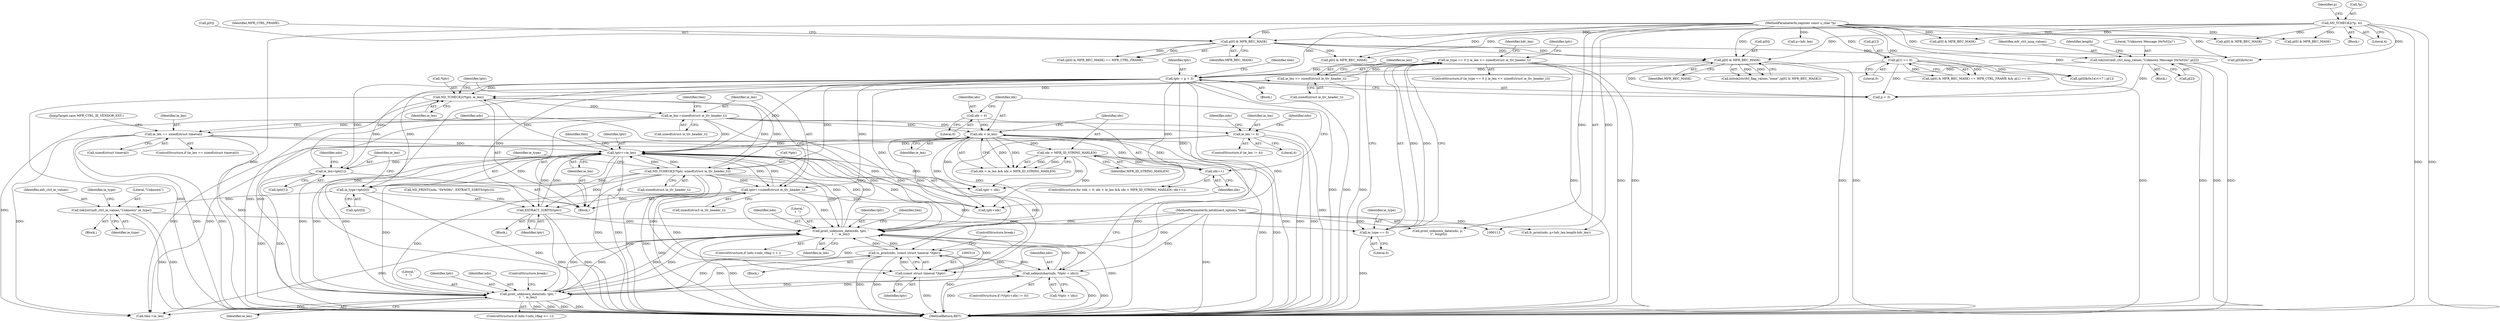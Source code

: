 digraph "0_tcpdump_aa3e54f594385ce7e1e319b0c84999e51192578b@API" {
"1000224" [label="(Call,ie_type == 0 || ie_len <= sizeof(struct ie_tlv_header_t))"];
"1000225" [label="(Call,ie_type == 0)"];
"1000216" [label="(Call,tok2str(mfr_ctrl_ie_values,\"Unknown\",ie_type))"];
"1000200" [label="(Call,ie_type=tptr[0])"];
"1000346" [label="(Call,tptr+=ie_len)"];
"1000306" [label="(Call,ie_len == sizeof(struct timeval))"];
"1000242" [label="(Call,ie_len-=sizeof(struct ie_tlv_header_t))"];
"1000234" [label="(Call,ND_TCHECK2(*tptr, ie_len))"];
"1000195" [label="(Call,ND_TCHECK2(*tptr, sizeof(struct ie_tlv_header_t)))"];
"1000169" [label="(Call,tptr = p + 3)"];
"1000141" [label="(Call,p[1] == 0)"];
"1000115" [label="(MethodParameterIn,register const u_char *p)"];
"1000156" [label="(Call,p[0] & MFR_BEC_MASK)"];
"1000128" [label="(Call,ND_TCHECK2(*p, 4))"];
"1000135" [label="(Call,p[0] & MFR_BEC_MASK)"];
"1000162" [label="(Call,tok2str(mfr_ctrl_msg_values,\"Unknown Message (0x%02x)\",p[2]))"];
"1000205" [label="(Call,ie_len=tptr[1])"];
"1000228" [label="(Call,ie_len <= sizeof(struct ie_tlv_header_t))"];
"1000279" [label="(Call,idx < ie_len)"];
"1000285" [label="(Call,idx++)"];
"1000282" [label="(Call,idx < MFR_ID_STRING_MAXLEN)"];
"1000275" [label="(Call,idx = 0)"];
"1000255" [label="(Call,ie_len != 4)"];
"1000338" [label="(Call,print_unknown_data(ndo, tptr, \"\n\t  \", ie_len))"];
"1000311" [label="(Call,ts_print(ndo, (const struct timeval *)tptr))"];
"1000295" [label="(Call,safeputchar(ndo, *(tptr + idx)))"];
"1000326" [label="(Call,print_unknown_data(ndo, tptr, \"\n\t  \", ie_len))"];
"1000114" [label="(MethodParameterIn,netdissect_options *ndo)"];
"1000238" [label="(Call,tptr+=sizeof(struct ie_tlv_header_t))"];
"1000313" [label="(Call,(const struct timeval *)tptr)"];
"1000269" [label="(Call,EXTRACT_32BITS(tptr))"];
"1000326" [label="(Call,print_unknown_data(ndo, tptr, \"\n\t  \", ie_len))"];
"1000274" [label="(ControlStructure,for (idx = 0; idx < ie_len && idx < MFR_ID_STRING_MAXLEN; idx++))"];
"1000391" [label="(Call,p[0] & MFR_BEC_MASK)"];
"1000117" [label="(Block,)"];
"1000401" [label="(Call,p+hdr_len)"];
"1000308" [label="(Call,sizeof(struct timeval))"];
"1000243" [label="(Identifier,ie_len)"];
"1000235" [label="(Call,*tptr)"];
"1000340" [label="(Identifier,tptr)"];
"1000114" [label="(MethodParameterIn,netdissect_options *ndo)"];
"1000288" [label="(ControlStructure,if (*(tptr+idx) != 0))"];
"1000298" [label="(Call,tptr + idx)"];
"1000295" [label="(Call,safeputchar(ndo, *(tptr + idx)))"];
"1000286" [label="(Identifier,idx)"];
"1000207" [label="(Call,tptr[1])"];
"1000230" [label="(Call,sizeof(struct ie_tlv_header_t))"];
"1000191" [label="(Identifier,tlen)"];
"1000254" [label="(ControlStructure,if (ie_len != 4))"];
"1000137" [label="(Identifier,p)"];
"1000131" [label="(Literal,4)"];
"1000128" [label="(Call,ND_TCHECK2(*p, 4))"];
"1000175" [label="(Identifier,tlen)"];
"1000161" [label="(Block,)"];
"1000313" [label="(Call,(const struct timeval *)tptr)"];
"1000218" [label="(Literal,\"Unknown\")"];
"1000134" [label="(Call,(p[0] & MFR_BEC_MASK) == MFR_CTRL_FRAME)"];
"1000330" [label="(Identifier,ie_len)"];
"1000139" [label="(Identifier,MFR_BEC_MASK)"];
"1000162" [label="(Call,tok2str(mfr_ctrl_msg_values,\"Unknown Message (0x%02x)\",p[2]))"];
"1000153" [label="(Call,bittok2str(frf_flag_values,\"none\",(p[0] & MFR_BEC_MASK)))"];
"1000285" [label="(Call,idx++)"];
"1000226" [label="(Identifier,ie_type)"];
"1000307" [label="(Identifier,ie_len)"];
"1000206" [label="(Identifier,ie_len)"];
"1000277" [label="(Literal,0)"];
"1000136" [label="(Call,p[0])"];
"1000297" [label="(Call,*(tptr + idx))"];
"1000266" [label="(Identifier,ndo)"];
"1000275" [label="(Call,idx = 0)"];
"1000212" [label="(Identifier,ndo)"];
"1000205" [label="(Call,ie_len=tptr[1])"];
"1000256" [label="(Identifier,ie_len)"];
"1000236" [label="(Identifier,tptr)"];
"1000311" [label="(Call,ts_print(ndo, (const struct timeval *)tptr))"];
"1000255" [label="(Call,ie_len != 4)"];
"1000346" [label="(Call,tptr+=ie_len)"];
"1000227" [label="(Literal,0)"];
"1000216" [label="(Call,tok2str(mfr_ctrl_ie_values,\"Unknown\",ie_type))"];
"1000200" [label="(Call,ie_type=tptr[0])"];
"1000165" [label="(Call,p[2])"];
"1000238" [label="(Call,tptr+=sizeof(struct ie_tlv_header_t))"];
"1000224" [label="(Call,ie_type == 0 || ie_len <= sizeof(struct ie_tlv_header_t))"];
"1000217" [label="(Identifier,mfr_ctrl_ie_values)"];
"1000353" [label="(Call,(p[0]&0x1e)<<7 | p[1])"];
"1000344" [label="(Identifier,tlen)"];
"1000280" [label="(Identifier,idx)"];
"1000201" [label="(Identifier,ie_type)"];
"1000234" [label="(Call,ND_TCHECK2(*tptr, ie_len))"];
"1000329" [label="(Literal,\"\n\t  \")"];
"1000169" [label="(Call,tptr = p + 3)"];
"1000164" [label="(Literal,\"Unknown Message (0x%02x)\")"];
"1000160" [label="(Identifier,MFR_BEC_MASK)"];
"1000438" [label="(MethodReturn,RET)"];
"1000140" [label="(Identifier,MFR_CTRL_FRAME)"];
"1000312" [label="(Identifier,ndo)"];
"1000142" [label="(Call,p[1])"];
"1000279" [label="(Call,idx < ie_len)"];
"1000355" [label="(Call,p[0]&0x1e)"];
"1000244" [label="(Call,sizeof(struct ie_tlv_header_t))"];
"1000221" [label="(Identifier,ie_type)"];
"1000332" [label="(ControlStructure,if (ndo->ndo_vflag > 1 ))"];
"1000237" [label="(Identifier,ie_len)"];
"1000315" [label="(Identifier,tptr)"];
"1000264" [label="(Call,ND_PRINT((ndo, \"0x%08x\", EXTRACT_32BITS(tptr))))"];
"1000115" [label="(MethodParameterIn,register const u_char *p)"];
"1000270" [label="(Identifier,tptr)"];
"1000240" [label="(Call,sizeof(struct ie_tlv_header_t))"];
"1000133" [label="(Call,(p[0] & MFR_BEC_MASK) == MFR_CTRL_FRAME && p[1] == 0)"];
"1000141" [label="(Call,p[1] == 0)"];
"1000276" [label="(Identifier,idx)"];
"1000328" [label="(Identifier,tptr)"];
"1000129" [label="(Call,*p)"];
"1000342" [label="(Identifier,ie_len)"];
"1000156" [label="(Call,p[0] & MFR_BEC_MASK)"];
"1000320" [label="(ControlStructure,if (ndo->ndo_vflag <= 1))"];
"1000419" [label="(Call,p[0] & MFR_BEC_MASK)"];
"1000257" [label="(Literal,4)"];
"1000198" [label="(Call,sizeof(struct ie_tlv_header_t))"];
"1000239" [label="(Identifier,tptr)"];
"1000310" [label="(Block,)"];
"1000195" [label="(Call,ND_TCHECK2(*tptr, sizeof(struct ie_tlv_header_t)))"];
"1000348" [label="(Identifier,ie_len)"];
"1000317" [label="(JumpTarget,case MFR_CTRL_IE_VENDOR_EXT:)"];
"1000233" [label="(Identifier,hdr_len)"];
"1000296" [label="(Identifier,ndo)"];
"1000316" [label="(ControlStructure,break;)"];
"1000202" [label="(Call,tptr[0])"];
"1000171" [label="(Call,p + 3)"];
"1000338" [label="(Call,print_unknown_data(ndo, tptr, \"\n\t  \", ie_len))"];
"1000146" [label="(Block,)"];
"1000399" [label="(Call,fr_print(ndo, p+hdr_len,length-hdr_len))"];
"1000305" [label="(ControlStructure,if (ie_len == sizeof(struct timeval)))"];
"1000327" [label="(Identifier,ndo)"];
"1000343" [label="(Call,tlen-=ie_len)"];
"1000247" [label="(Identifier,tlen)"];
"1000283" [label="(Identifier,idx)"];
"1000219" [label="(Identifier,ie_type)"];
"1000170" [label="(Identifier,tptr)"];
"1000145" [label="(Literal,0)"];
"1000291" [label="(Call,tptr+idx)"];
"1000163" [label="(Identifier,mfr_ctrl_msg_values)"];
"1000267" [label="(Block,)"];
"1000223" [label="(ControlStructure,if (ie_type == 0 || ie_len <= sizeof(struct ie_tlv_header_t)))"];
"1000242" [label="(Call,ie_len-=sizeof(struct ie_tlv_header_t))"];
"1000347" [label="(Identifier,tptr)"];
"1000157" [label="(Call,p[0])"];
"1000278" [label="(Call,idx < ie_len && idx < MFR_ID_STRING_MAXLEN)"];
"1000194" [label="(Block,)"];
"1000196" [label="(Call,*tptr)"];
"1000225" [label="(Call,ie_type == 0)"];
"1000284" [label="(Identifier,MFR_ID_STRING_MAXLEN)"];
"1000135" [label="(Call,p[0] & MFR_BEC_MASK)"];
"1000424" [label="(Call,print_unknown_data(ndo, p, \"\n\t\", length))"];
"1000168" [label="(Identifier,length)"];
"1000281" [label="(Identifier,ie_len)"];
"1000306" [label="(Call,ie_len == sizeof(struct timeval))"];
"1000269" [label="(Call,EXTRACT_32BITS(tptr))"];
"1000367" [label="(Call,p[0] & MFR_BEC_MASK)"];
"1000282" [label="(Call,idx < MFR_ID_STRING_MAXLEN)"];
"1000339" [label="(Identifier,ndo)"];
"1000228" [label="(Call,ie_len <= sizeof(struct ie_tlv_header_t))"];
"1000261" [label="(Identifier,ndo)"];
"1000341" [label="(Literal,\"\n\t  \")"];
"1000331" [label="(ControlStructure,break;)"];
"1000215" [label="(Block,)"];
"1000229" [label="(Identifier,ie_len)"];
"1000374" [label="(Call,p[0] & MFR_BEC_MASK)"];
"1000224" -> "1000223"  [label="AST: "];
"1000224" -> "1000225"  [label="CFG: "];
"1000224" -> "1000228"  [label="CFG: "];
"1000225" -> "1000224"  [label="AST: "];
"1000228" -> "1000224"  [label="AST: "];
"1000233" -> "1000224"  [label="CFG: "];
"1000236" -> "1000224"  [label="CFG: "];
"1000224" -> "1000438"  [label="DDG: "];
"1000224" -> "1000438"  [label="DDG: "];
"1000224" -> "1000438"  [label="DDG: "];
"1000225" -> "1000224"  [label="DDG: "];
"1000225" -> "1000224"  [label="DDG: "];
"1000228" -> "1000224"  [label="DDG: "];
"1000225" -> "1000227"  [label="CFG: "];
"1000226" -> "1000225"  [label="AST: "];
"1000227" -> "1000225"  [label="AST: "];
"1000229" -> "1000225"  [label="CFG: "];
"1000225" -> "1000438"  [label="DDG: "];
"1000216" -> "1000225"  [label="DDG: "];
"1000216" -> "1000215"  [label="AST: "];
"1000216" -> "1000219"  [label="CFG: "];
"1000217" -> "1000216"  [label="AST: "];
"1000218" -> "1000216"  [label="AST: "];
"1000219" -> "1000216"  [label="AST: "];
"1000221" -> "1000216"  [label="CFG: "];
"1000216" -> "1000438"  [label="DDG: "];
"1000216" -> "1000438"  [label="DDG: "];
"1000200" -> "1000216"  [label="DDG: "];
"1000200" -> "1000194"  [label="AST: "];
"1000200" -> "1000202"  [label="CFG: "];
"1000201" -> "1000200"  [label="AST: "];
"1000202" -> "1000200"  [label="AST: "];
"1000206" -> "1000200"  [label="CFG: "];
"1000200" -> "1000438"  [label="DDG: "];
"1000346" -> "1000200"  [label="DDG: "];
"1000169" -> "1000200"  [label="DDG: "];
"1000195" -> "1000200"  [label="DDG: "];
"1000346" -> "1000194"  [label="AST: "];
"1000346" -> "1000348"  [label="CFG: "];
"1000347" -> "1000346"  [label="AST: "];
"1000348" -> "1000346"  [label="AST: "];
"1000191" -> "1000346"  [label="CFG: "];
"1000346" -> "1000438"  [label="DDG: "];
"1000346" -> "1000438"  [label="DDG: "];
"1000346" -> "1000195"  [label="DDG: "];
"1000346" -> "1000205"  [label="DDG: "];
"1000346" -> "1000234"  [label="DDG: "];
"1000346" -> "1000238"  [label="DDG: "];
"1000346" -> "1000269"  [label="DDG: "];
"1000346" -> "1000291"  [label="DDG: "];
"1000346" -> "1000298"  [label="DDG: "];
"1000346" -> "1000313"  [label="DDG: "];
"1000346" -> "1000326"  [label="DDG: "];
"1000346" -> "1000338"  [label="DDG: "];
"1000306" -> "1000346"  [label="DDG: "];
"1000279" -> "1000346"  [label="DDG: "];
"1000255" -> "1000346"  [label="DDG: "];
"1000242" -> "1000346"  [label="DDG: "];
"1000338" -> "1000346"  [label="DDG: "];
"1000338" -> "1000346"  [label="DDG: "];
"1000326" -> "1000346"  [label="DDG: "];
"1000326" -> "1000346"  [label="DDG: "];
"1000238" -> "1000346"  [label="DDG: "];
"1000269" -> "1000346"  [label="DDG: "];
"1000313" -> "1000346"  [label="DDG: "];
"1000169" -> "1000346"  [label="DDG: "];
"1000195" -> "1000346"  [label="DDG: "];
"1000306" -> "1000305"  [label="AST: "];
"1000306" -> "1000308"  [label="CFG: "];
"1000307" -> "1000306"  [label="AST: "];
"1000308" -> "1000306"  [label="AST: "];
"1000312" -> "1000306"  [label="CFG: "];
"1000317" -> "1000306"  [label="CFG: "];
"1000306" -> "1000438"  [label="DDG: "];
"1000306" -> "1000438"  [label="DDG: "];
"1000242" -> "1000306"  [label="DDG: "];
"1000306" -> "1000326"  [label="DDG: "];
"1000306" -> "1000338"  [label="DDG: "];
"1000306" -> "1000343"  [label="DDG: "];
"1000242" -> "1000194"  [label="AST: "];
"1000242" -> "1000244"  [label="CFG: "];
"1000243" -> "1000242"  [label="AST: "];
"1000244" -> "1000242"  [label="AST: "];
"1000247" -> "1000242"  [label="CFG: "];
"1000242" -> "1000438"  [label="DDG: "];
"1000234" -> "1000242"  [label="DDG: "];
"1000242" -> "1000255"  [label="DDG: "];
"1000242" -> "1000279"  [label="DDG: "];
"1000242" -> "1000326"  [label="DDG: "];
"1000242" -> "1000338"  [label="DDG: "];
"1000242" -> "1000343"  [label="DDG: "];
"1000234" -> "1000194"  [label="AST: "];
"1000234" -> "1000237"  [label="CFG: "];
"1000235" -> "1000234"  [label="AST: "];
"1000237" -> "1000234"  [label="AST: "];
"1000239" -> "1000234"  [label="CFG: "];
"1000234" -> "1000438"  [label="DDG: "];
"1000234" -> "1000438"  [label="DDG: "];
"1000234" -> "1000195"  [label="DDG: "];
"1000195" -> "1000234"  [label="DDG: "];
"1000169" -> "1000234"  [label="DDG: "];
"1000205" -> "1000234"  [label="DDG: "];
"1000228" -> "1000234"  [label="DDG: "];
"1000195" -> "1000194"  [label="AST: "];
"1000195" -> "1000198"  [label="CFG: "];
"1000196" -> "1000195"  [label="AST: "];
"1000198" -> "1000195"  [label="AST: "];
"1000201" -> "1000195"  [label="CFG: "];
"1000195" -> "1000438"  [label="DDG: "];
"1000195" -> "1000438"  [label="DDG: "];
"1000169" -> "1000195"  [label="DDG: "];
"1000195" -> "1000238"  [label="DDG: "];
"1000195" -> "1000269"  [label="DDG: "];
"1000195" -> "1000291"  [label="DDG: "];
"1000195" -> "1000298"  [label="DDG: "];
"1000195" -> "1000313"  [label="DDG: "];
"1000195" -> "1000326"  [label="DDG: "];
"1000195" -> "1000338"  [label="DDG: "];
"1000169" -> "1000146"  [label="AST: "];
"1000169" -> "1000171"  [label="CFG: "];
"1000170" -> "1000169"  [label="AST: "];
"1000171" -> "1000169"  [label="AST: "];
"1000175" -> "1000169"  [label="CFG: "];
"1000169" -> "1000438"  [label="DDG: "];
"1000169" -> "1000438"  [label="DDG: "];
"1000141" -> "1000169"  [label="DDG: "];
"1000156" -> "1000169"  [label="DDG: "];
"1000162" -> "1000169"  [label="DDG: "];
"1000115" -> "1000169"  [label="DDG: "];
"1000169" -> "1000205"  [label="DDG: "];
"1000169" -> "1000238"  [label="DDG: "];
"1000169" -> "1000269"  [label="DDG: "];
"1000169" -> "1000291"  [label="DDG: "];
"1000169" -> "1000298"  [label="DDG: "];
"1000169" -> "1000313"  [label="DDG: "];
"1000169" -> "1000326"  [label="DDG: "];
"1000169" -> "1000338"  [label="DDG: "];
"1000141" -> "1000133"  [label="AST: "];
"1000141" -> "1000145"  [label="CFG: "];
"1000142" -> "1000141"  [label="AST: "];
"1000145" -> "1000141"  [label="AST: "];
"1000133" -> "1000141"  [label="CFG: "];
"1000141" -> "1000438"  [label="DDG: "];
"1000141" -> "1000133"  [label="DDG: "];
"1000141" -> "1000133"  [label="DDG: "];
"1000115" -> "1000141"  [label="DDG: "];
"1000141" -> "1000171"  [label="DDG: "];
"1000141" -> "1000353"  [label="DDG: "];
"1000115" -> "1000113"  [label="AST: "];
"1000115" -> "1000438"  [label="DDG: "];
"1000115" -> "1000135"  [label="DDG: "];
"1000115" -> "1000156"  [label="DDG: "];
"1000115" -> "1000162"  [label="DDG: "];
"1000115" -> "1000171"  [label="DDG: "];
"1000115" -> "1000355"  [label="DDG: "];
"1000115" -> "1000353"  [label="DDG: "];
"1000115" -> "1000367"  [label="DDG: "];
"1000115" -> "1000374"  [label="DDG: "];
"1000115" -> "1000391"  [label="DDG: "];
"1000115" -> "1000399"  [label="DDG: "];
"1000115" -> "1000401"  [label="DDG: "];
"1000115" -> "1000419"  [label="DDG: "];
"1000115" -> "1000424"  [label="DDG: "];
"1000156" -> "1000153"  [label="AST: "];
"1000156" -> "1000160"  [label="CFG: "];
"1000157" -> "1000156"  [label="AST: "];
"1000160" -> "1000156"  [label="AST: "];
"1000153" -> "1000156"  [label="CFG: "];
"1000156" -> "1000438"  [label="DDG: "];
"1000156" -> "1000438"  [label="DDG: "];
"1000156" -> "1000153"  [label="DDG: "];
"1000156" -> "1000153"  [label="DDG: "];
"1000128" -> "1000156"  [label="DDG: "];
"1000135" -> "1000156"  [label="DDG: "];
"1000135" -> "1000156"  [label="DDG: "];
"1000156" -> "1000171"  [label="DDG: "];
"1000128" -> "1000117"  [label="AST: "];
"1000128" -> "1000131"  [label="CFG: "];
"1000129" -> "1000128"  [label="AST: "];
"1000131" -> "1000128"  [label="AST: "];
"1000137" -> "1000128"  [label="CFG: "];
"1000128" -> "1000438"  [label="DDG: "];
"1000128" -> "1000438"  [label="DDG: "];
"1000128" -> "1000135"  [label="DDG: "];
"1000128" -> "1000355"  [label="DDG: "];
"1000128" -> "1000367"  [label="DDG: "];
"1000128" -> "1000374"  [label="DDG: "];
"1000128" -> "1000391"  [label="DDG: "];
"1000128" -> "1000419"  [label="DDG: "];
"1000135" -> "1000134"  [label="AST: "];
"1000135" -> "1000139"  [label="CFG: "];
"1000136" -> "1000135"  [label="AST: "];
"1000139" -> "1000135"  [label="AST: "];
"1000140" -> "1000135"  [label="CFG: "];
"1000135" -> "1000134"  [label="DDG: "];
"1000135" -> "1000134"  [label="DDG: "];
"1000135" -> "1000355"  [label="DDG: "];
"1000135" -> "1000367"  [label="DDG: "];
"1000162" -> "1000161"  [label="AST: "];
"1000162" -> "1000165"  [label="CFG: "];
"1000163" -> "1000162"  [label="AST: "];
"1000164" -> "1000162"  [label="AST: "];
"1000165" -> "1000162"  [label="AST: "];
"1000168" -> "1000162"  [label="CFG: "];
"1000162" -> "1000438"  [label="DDG: "];
"1000162" -> "1000438"  [label="DDG: "];
"1000162" -> "1000438"  [label="DDG: "];
"1000162" -> "1000171"  [label="DDG: "];
"1000205" -> "1000194"  [label="AST: "];
"1000205" -> "1000207"  [label="CFG: "];
"1000206" -> "1000205"  [label="AST: "];
"1000207" -> "1000205"  [label="AST: "];
"1000212" -> "1000205"  [label="CFG: "];
"1000205" -> "1000438"  [label="DDG: "];
"1000205" -> "1000438"  [label="DDG: "];
"1000205" -> "1000228"  [label="DDG: "];
"1000228" -> "1000230"  [label="CFG: "];
"1000229" -> "1000228"  [label="AST: "];
"1000230" -> "1000228"  [label="AST: "];
"1000228" -> "1000438"  [label="DDG: "];
"1000279" -> "1000278"  [label="AST: "];
"1000279" -> "1000281"  [label="CFG: "];
"1000280" -> "1000279"  [label="AST: "];
"1000281" -> "1000279"  [label="AST: "];
"1000283" -> "1000279"  [label="CFG: "];
"1000278" -> "1000279"  [label="CFG: "];
"1000279" -> "1000438"  [label="DDG: "];
"1000279" -> "1000438"  [label="DDG: "];
"1000279" -> "1000278"  [label="DDG: "];
"1000279" -> "1000278"  [label="DDG: "];
"1000285" -> "1000279"  [label="DDG: "];
"1000275" -> "1000279"  [label="DDG: "];
"1000279" -> "1000282"  [label="DDG: "];
"1000279" -> "1000285"  [label="DDG: "];
"1000279" -> "1000291"  [label="DDG: "];
"1000279" -> "1000298"  [label="DDG: "];
"1000279" -> "1000338"  [label="DDG: "];
"1000279" -> "1000343"  [label="DDG: "];
"1000285" -> "1000274"  [label="AST: "];
"1000285" -> "1000286"  [label="CFG: "];
"1000286" -> "1000285"  [label="AST: "];
"1000280" -> "1000285"  [label="CFG: "];
"1000282" -> "1000285"  [label="DDG: "];
"1000282" -> "1000278"  [label="AST: "];
"1000282" -> "1000284"  [label="CFG: "];
"1000283" -> "1000282"  [label="AST: "];
"1000284" -> "1000282"  [label="AST: "];
"1000278" -> "1000282"  [label="CFG: "];
"1000282" -> "1000438"  [label="DDG: "];
"1000282" -> "1000438"  [label="DDG: "];
"1000282" -> "1000278"  [label="DDG: "];
"1000282" -> "1000278"  [label="DDG: "];
"1000282" -> "1000291"  [label="DDG: "];
"1000282" -> "1000298"  [label="DDG: "];
"1000275" -> "1000274"  [label="AST: "];
"1000275" -> "1000277"  [label="CFG: "];
"1000276" -> "1000275"  [label="AST: "];
"1000277" -> "1000275"  [label="AST: "];
"1000280" -> "1000275"  [label="CFG: "];
"1000255" -> "1000254"  [label="AST: "];
"1000255" -> "1000257"  [label="CFG: "];
"1000256" -> "1000255"  [label="AST: "];
"1000257" -> "1000255"  [label="AST: "];
"1000261" -> "1000255"  [label="CFG: "];
"1000266" -> "1000255"  [label="CFG: "];
"1000255" -> "1000438"  [label="DDG: "];
"1000255" -> "1000438"  [label="DDG: "];
"1000255" -> "1000338"  [label="DDG: "];
"1000255" -> "1000343"  [label="DDG: "];
"1000338" -> "1000332"  [label="AST: "];
"1000338" -> "1000342"  [label="CFG: "];
"1000339" -> "1000338"  [label="AST: "];
"1000340" -> "1000338"  [label="AST: "];
"1000341" -> "1000338"  [label="AST: "];
"1000342" -> "1000338"  [label="AST: "];
"1000344" -> "1000338"  [label="CFG: "];
"1000338" -> "1000438"  [label="DDG: "];
"1000338" -> "1000438"  [label="DDG: "];
"1000338" -> "1000295"  [label="DDG: "];
"1000338" -> "1000311"  [label="DDG: "];
"1000338" -> "1000326"  [label="DDG: "];
"1000311" -> "1000338"  [label="DDG: "];
"1000295" -> "1000338"  [label="DDG: "];
"1000326" -> "1000338"  [label="DDG: "];
"1000326" -> "1000338"  [label="DDG: "];
"1000326" -> "1000338"  [label="DDG: "];
"1000114" -> "1000338"  [label="DDG: "];
"1000238" -> "1000338"  [label="DDG: "];
"1000269" -> "1000338"  [label="DDG: "];
"1000313" -> "1000338"  [label="DDG: "];
"1000338" -> "1000343"  [label="DDG: "];
"1000311" -> "1000310"  [label="AST: "];
"1000311" -> "1000313"  [label="CFG: "];
"1000312" -> "1000311"  [label="AST: "];
"1000313" -> "1000311"  [label="AST: "];
"1000316" -> "1000311"  [label="CFG: "];
"1000311" -> "1000438"  [label="DDG: "];
"1000311" -> "1000438"  [label="DDG: "];
"1000311" -> "1000438"  [label="DDG: "];
"1000311" -> "1000295"  [label="DDG: "];
"1000295" -> "1000311"  [label="DDG: "];
"1000326" -> "1000311"  [label="DDG: "];
"1000114" -> "1000311"  [label="DDG: "];
"1000313" -> "1000311"  [label="DDG: "];
"1000311" -> "1000326"  [label="DDG: "];
"1000295" -> "1000288"  [label="AST: "];
"1000295" -> "1000297"  [label="CFG: "];
"1000296" -> "1000295"  [label="AST: "];
"1000297" -> "1000295"  [label="AST: "];
"1000286" -> "1000295"  [label="CFG: "];
"1000295" -> "1000438"  [label="DDG: "];
"1000295" -> "1000438"  [label="DDG: "];
"1000295" -> "1000438"  [label="DDG: "];
"1000326" -> "1000295"  [label="DDG: "];
"1000114" -> "1000295"  [label="DDG: "];
"1000295" -> "1000326"  [label="DDG: "];
"1000326" -> "1000320"  [label="AST: "];
"1000326" -> "1000330"  [label="CFG: "];
"1000327" -> "1000326"  [label="AST: "];
"1000328" -> "1000326"  [label="AST: "];
"1000329" -> "1000326"  [label="AST: "];
"1000330" -> "1000326"  [label="AST: "];
"1000331" -> "1000326"  [label="CFG: "];
"1000326" -> "1000438"  [label="DDG: "];
"1000326" -> "1000438"  [label="DDG: "];
"1000326" -> "1000438"  [label="DDG: "];
"1000326" -> "1000438"  [label="DDG: "];
"1000114" -> "1000326"  [label="DDG: "];
"1000238" -> "1000326"  [label="DDG: "];
"1000326" -> "1000343"  [label="DDG: "];
"1000114" -> "1000113"  [label="AST: "];
"1000114" -> "1000438"  [label="DDG: "];
"1000114" -> "1000399"  [label="DDG: "];
"1000114" -> "1000424"  [label="DDG: "];
"1000238" -> "1000194"  [label="AST: "];
"1000238" -> "1000240"  [label="CFG: "];
"1000239" -> "1000238"  [label="AST: "];
"1000240" -> "1000238"  [label="AST: "];
"1000243" -> "1000238"  [label="CFG: "];
"1000238" -> "1000438"  [label="DDG: "];
"1000238" -> "1000269"  [label="DDG: "];
"1000238" -> "1000291"  [label="DDG: "];
"1000238" -> "1000313"  [label="DDG: "];
"1000313" -> "1000315"  [label="CFG: "];
"1000314" -> "1000313"  [label="AST: "];
"1000315" -> "1000313"  [label="AST: "];
"1000313" -> "1000438"  [label="DDG: "];
"1000269" -> "1000267"  [label="AST: "];
"1000269" -> "1000270"  [label="CFG: "];
"1000270" -> "1000269"  [label="AST: "];
"1000264" -> "1000269"  [label="CFG: "];
"1000269" -> "1000438"  [label="DDG: "];
"1000269" -> "1000438"  [label="DDG: "];
}
